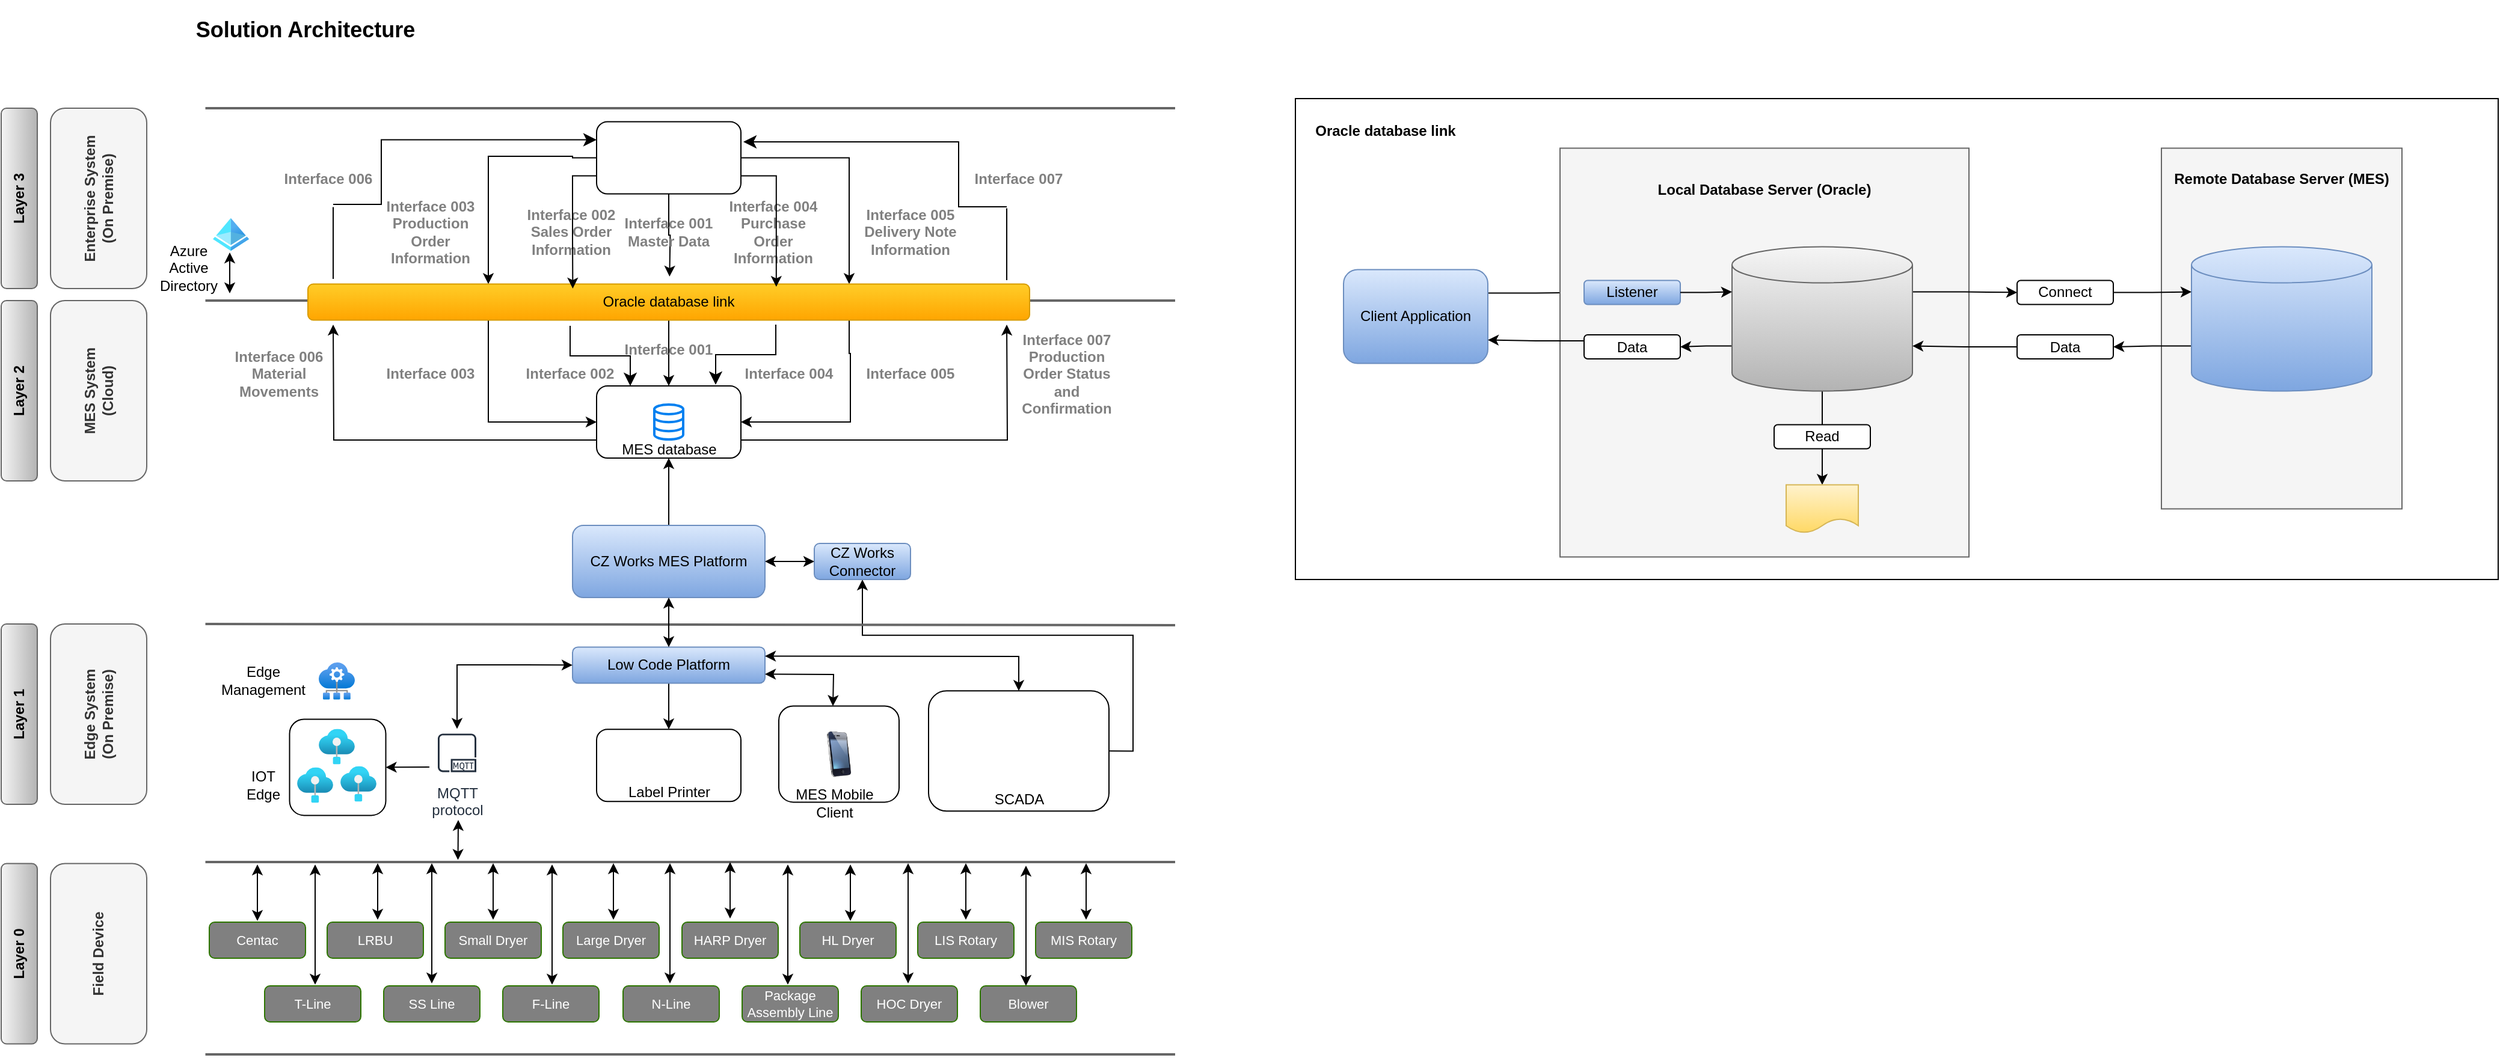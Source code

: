 <mxfile version="22.1.21" type="github">
  <diagram name="Page-1" id="n18I0JyYfu6RUbQH0uIh">
    <mxGraphModel dx="2438" dy="908" grid="1" gridSize="10" guides="1" tooltips="1" connect="1" arrows="1" fold="1" page="1" pageScale="1" pageWidth="850" pageHeight="1100" math="0" shadow="0">
      <root>
        <mxCell id="0" />
        <mxCell id="1" parent="0" />
        <mxCell id="UIRjT50bGWX6QUdioiWT-106" style="edgeStyle=orthogonalEdgeStyle;rounded=0;orthogonalLoop=1;jettySize=auto;html=1;exitX=1;exitY=0.5;exitDx=0;exitDy=0;entryX=0.5;entryY=1;entryDx=0;entryDy=0;" parent="1" source="UIRjT50bGWX6QUdioiWT-101" target="UIRjT50bGWX6QUdioiWT-98" edge="1">
          <mxGeometry relative="1" as="geometry" />
        </mxCell>
        <mxCell id="UIRjT50bGWX6QUdioiWT-101" value="" style="rounded=1;whiteSpace=wrap;html=1;" parent="1" vertex="1">
          <mxGeometry x="695" y="614.655" width="150" height="100" as="geometry" />
        </mxCell>
        <mxCell id="UIRjT50bGWX6QUdioiWT-88" value="" style="rounded=1;whiteSpace=wrap;html=1;" parent="1" vertex="1">
          <mxGeometry x="570.5" y="627.22" width="100" height="80" as="geometry" />
        </mxCell>
        <mxCell id="UIRjT50bGWX6QUdioiWT-83" value="" style="rounded=1;whiteSpace=wrap;html=1;" parent="1" vertex="1">
          <mxGeometry x="419" y="646.63" width="120" height="60" as="geometry" />
        </mxCell>
        <mxCell id="UIRjT50bGWX6QUdioiWT-77" value="" style="rounded=1;whiteSpace=wrap;html=1;" parent="1" vertex="1">
          <mxGeometry x="163.75" y="638.22" width="80" height="80" as="geometry" />
        </mxCell>
        <mxCell id="UIRjT50bGWX6QUdioiWT-27" value="" style="rounded=1;whiteSpace=wrap;html=1;" parent="1" vertex="1">
          <mxGeometry x="419" y="361" width="120" height="60" as="geometry" />
        </mxCell>
        <mxCell id="8CCOFAVzynP7vzi5a52P-76" value="MES database" style="text;html=1;strokeColor=none;fillColor=none;align=center;verticalAlign=middle;whiteSpace=wrap;rounded=0;" parent="1" vertex="1">
          <mxGeometry x="438.5" y="399" width="81" height="30" as="geometry" />
        </mxCell>
        <mxCell id="UIRjT50bGWX6QUdioiWT-47" style="edgeStyle=orthogonalEdgeStyle;rounded=0;orthogonalLoop=1;jettySize=auto;html=1;exitX=0;exitY=0.75;exitDx=0;exitDy=0;" parent="1" source="UIRjT50bGWX6QUdioiWT-27" edge="1">
          <mxGeometry relative="1" as="geometry">
            <mxPoint x="200" y="310" as="targetPoint" />
          </mxGeometry>
        </mxCell>
        <mxCell id="UIRjT50bGWX6QUdioiWT-48" style="edgeStyle=orthogonalEdgeStyle;rounded=0;orthogonalLoop=1;jettySize=auto;html=1;exitX=1;exitY=0.75;exitDx=0;exitDy=0;" parent="1" source="UIRjT50bGWX6QUdioiWT-27" edge="1">
          <mxGeometry relative="1" as="geometry">
            <mxPoint x="760" y="310" as="targetPoint" />
          </mxGeometry>
        </mxCell>
        <mxCell id="UIRjT50bGWX6QUdioiWT-10" style="edgeStyle=orthogonalEdgeStyle;rounded=0;orthogonalLoop=1;jettySize=auto;html=1;exitX=0.5;exitY=1;exitDx=0;exitDy=0;" parent="1" source="8CCOFAVzynP7vzi5a52P-56" edge="1">
          <mxGeometry relative="1" as="geometry">
            <mxPoint x="479.667" y="270" as="targetPoint" />
          </mxGeometry>
        </mxCell>
        <mxCell id="UIRjT50bGWX6QUdioiWT-13" style="edgeStyle=orthogonalEdgeStyle;rounded=0;orthogonalLoop=1;jettySize=auto;html=1;exitX=0;exitY=0.5;exitDx=0;exitDy=0;entryX=0.25;entryY=0;entryDx=0;entryDy=0;" parent="1" source="8CCOFAVzynP7vzi5a52P-56" target="8CCOFAVzynP7vzi5a52P-74" edge="1">
          <mxGeometry relative="1" as="geometry">
            <Array as="points">
              <mxPoint x="399" y="171" />
              <mxPoint x="330" y="170" />
            </Array>
          </mxGeometry>
        </mxCell>
        <mxCell id="UIRjT50bGWX6QUdioiWT-19" style="edgeStyle=orthogonalEdgeStyle;rounded=0;orthogonalLoop=1;jettySize=auto;html=1;exitX=1;exitY=0.5;exitDx=0;exitDy=0;entryX=0.75;entryY=0;entryDx=0;entryDy=0;" parent="1" source="8CCOFAVzynP7vzi5a52P-56" target="8CCOFAVzynP7vzi5a52P-74" edge="1">
          <mxGeometry relative="1" as="geometry" />
        </mxCell>
        <mxCell id="8CCOFAVzynP7vzi5a52P-56" value="" style="rounded=1;whiteSpace=wrap;html=1;" parent="1" vertex="1">
          <mxGeometry x="419" y="141.25" width="120" height="60" as="geometry" />
        </mxCell>
        <mxCell id="8CCOFAVzynP7vzi5a52P-57" value="" style="rounded=0;whiteSpace=wrap;html=1;" parent="1" vertex="1">
          <mxGeometry x="1000" y="122" width="1000" height="400" as="geometry" />
        </mxCell>
        <mxCell id="8CCOFAVzynP7vzi5a52P-58" value="" style="rounded=0;whiteSpace=wrap;html=1;fillColor=#f5f5f5;fontColor=#333333;strokeColor=#666666;" parent="1" vertex="1">
          <mxGeometry x="1720" y="163.25" width="200" height="300" as="geometry" />
        </mxCell>
        <mxCell id="8CCOFAVzynP7vzi5a52P-59" value="" style="shape=image;imageAspect=0;aspect=fixed;verticalLabelPosition=bottom;verticalAlign=top;image=https://ts1.cn.mm.bing.net/th?id=OIP-C.vIk953QoNniom3IRy0Hv0QHaE8&amp;w=306&amp;h=204&amp;c=8&amp;rs=1&amp;qlt=90&amp;o=6&amp;dpr=1.1&amp;pid=3.1&amp;rm=2;" parent="1" vertex="1">
          <mxGeometry x="439" y="144.58" width="80" height="53.34" as="geometry" />
        </mxCell>
        <mxCell id="8CCOFAVzynP7vzi5a52P-60" value="" style="endArrow=none;html=1;rounded=0;strokeWidth=2;fillColor=#f5f5f5;strokeColor=#666666;gradientColor=#b3b3b3;" parent="1" edge="1">
          <mxGeometry width="50" height="50" relative="1" as="geometry">
            <mxPoint x="93.75" y="290" as="sourcePoint" />
            <mxPoint x="900" y="290" as="targetPoint" />
          </mxGeometry>
        </mxCell>
        <mxCell id="UIRjT50bGWX6QUdioiWT-70" style="edgeStyle=orthogonalEdgeStyle;rounded=0;orthogonalLoop=1;jettySize=auto;html=1;exitX=0.5;exitY=0;exitDx=0;exitDy=0;entryX=0.5;entryY=1;entryDx=0;entryDy=0;" parent="1" source="8CCOFAVzynP7vzi5a52P-61" target="UIRjT50bGWX6QUdioiWT-27" edge="1">
          <mxGeometry relative="1" as="geometry" />
        </mxCell>
        <mxCell id="8CCOFAVzynP7vzi5a52P-61" value="CZ Works MES Platform" style="rounded=1;whiteSpace=wrap;html=1;fillColor=#dae8fc;gradientColor=#7ea6e0;strokeColor=#6c8ebf;" parent="1" vertex="1">
          <mxGeometry x="399" y="477" width="160" height="60" as="geometry" />
        </mxCell>
        <mxCell id="8CCOFAVzynP7vzi5a52P-62" value="" style="endArrow=none;html=1;rounded=0;strokeWidth=2;fillColor=#f5f5f5;strokeColor=#666666;gradientColor=#b3b3b3;" parent="1" edge="1">
          <mxGeometry width="50" height="50" relative="1" as="geometry">
            <mxPoint x="93.75" y="559" as="sourcePoint" />
            <mxPoint x="900" y="560" as="targetPoint" />
          </mxGeometry>
        </mxCell>
        <mxCell id="8CCOFAVzynP7vzi5a52P-63" value="Layer 3" style="rounded=1;whiteSpace=wrap;html=1;rotation=-90;fontStyle=1;fillColor=#f5f5f5;gradientColor=#b3b3b3;strokeColor=#666666;" parent="1" vertex="1">
          <mxGeometry x="-136" y="190" width="150" height="30" as="geometry" />
        </mxCell>
        <mxCell id="8CCOFAVzynP7vzi5a52P-64" value="Layer 2" style="rounded=1;whiteSpace=wrap;html=1;rotation=-90;fontStyle=1;fillColor=#f5f5f5;gradientColor=#b3b3b3;strokeColor=#666666;" parent="1" vertex="1">
          <mxGeometry x="-136" y="350" width="150" height="30" as="geometry" />
        </mxCell>
        <mxCell id="8CCOFAVzynP7vzi5a52P-65" value="Layer 1" style="rounded=1;whiteSpace=wrap;html=1;rotation=-90;fontStyle=1;fillColor=#f5f5f5;gradientColor=#b3b3b3;strokeColor=#666666;" parent="1" vertex="1">
          <mxGeometry x="-136" y="619" width="150" height="30" as="geometry" />
        </mxCell>
        <mxCell id="8CCOFAVzynP7vzi5a52P-66" value="Layer 0" style="rounded=1;whiteSpace=wrap;html=1;rotation=-90;fontStyle=1;fillColor=#f5f5f5;gradientColor=#b3b3b3;strokeColor=#666666;" parent="1" vertex="1">
          <mxGeometry x="-136" y="818.25" width="150" height="30" as="geometry" />
        </mxCell>
        <mxCell id="8CCOFAVzynP7vzi5a52P-67" value="" style="endArrow=none;html=1;rounded=0;strokeWidth=2;fillColor=#f5f5f5;strokeColor=#666666;gradientColor=#b3b3b3;" parent="1" edge="1">
          <mxGeometry width="50" height="50" relative="1" as="geometry">
            <mxPoint x="93.75" y="757" as="sourcePoint" />
            <mxPoint x="900" y="757" as="targetPoint" />
          </mxGeometry>
        </mxCell>
        <mxCell id="8CCOFAVzynP7vzi5a52P-68" value="" style="endArrow=none;html=1;rounded=0;strokeWidth=2;fillColor=#f5f5f5;strokeColor=#666666;gradientColor=#b3b3b3;" parent="1" edge="1">
          <mxGeometry width="50" height="50" relative="1" as="geometry">
            <mxPoint x="93.75" y="917" as="sourcePoint" />
            <mxPoint x="900" y="917" as="targetPoint" />
          </mxGeometry>
        </mxCell>
        <mxCell id="8CCOFAVzynP7vzi5a52P-69" value="&lt;b&gt;&lt;font style=&quot;font-size: 18px;&quot;&gt;Solution Architecture&lt;/font&gt;&lt;/b&gt;" style="text;html=1;strokeColor=none;fillColor=none;align=center;verticalAlign=middle;whiteSpace=wrap;rounded=0;" parent="1" vertex="1">
          <mxGeometry x="77.25" y="40" width="200" height="50" as="geometry" />
        </mxCell>
        <mxCell id="8CCOFAVzynP7vzi5a52P-70" value="" style="endArrow=none;html=1;rounded=0;strokeWidth=2;fillColor=#f5f5f5;strokeColor=#666666;gradientColor=#b3b3b3;" parent="1" edge="1">
          <mxGeometry width="50" height="50" relative="1" as="geometry">
            <mxPoint x="93.75" y="130" as="sourcePoint" />
            <mxPoint x="900" y="130" as="targetPoint" />
          </mxGeometry>
        </mxCell>
        <mxCell id="8CCOFAVzynP7vzi5a52P-71" value="" style="image;aspect=fixed;html=1;points=[];align=center;fontSize=12;image=img/lib/azure2/identity/Azure_Active_Directory.svg;" parent="1" vertex="1">
          <mxGeometry x="100" y="221.25" width="30" height="27.43" as="geometry" />
        </mxCell>
        <mxCell id="8CCOFAVzynP7vzi5a52P-72" value="Azure Active Directory" style="text;html=1;strokeColor=none;fillColor=none;align=center;verticalAlign=middle;whiteSpace=wrap;rounded=0;" parent="1" vertex="1">
          <mxGeometry x="55" y="238.25" width="50" height="50" as="geometry" />
        </mxCell>
        <mxCell id="8CCOFAVzynP7vzi5a52P-73" value="" style="endArrow=classic;startArrow=classic;html=1;rounded=0;" parent="1" edge="1">
          <mxGeometry width="50" height="50" relative="1" as="geometry">
            <mxPoint x="114" y="283.96" as="sourcePoint" />
            <mxPoint x="114" y="249.96" as="targetPoint" />
          </mxGeometry>
        </mxCell>
        <mxCell id="UIRjT50bGWX6QUdioiWT-30" style="edgeStyle=orthogonalEdgeStyle;rounded=0;orthogonalLoop=1;jettySize=auto;html=1;exitX=0.5;exitY=1;exitDx=0;exitDy=0;entryX=0.5;entryY=0;entryDx=0;entryDy=0;" parent="1" source="8CCOFAVzynP7vzi5a52P-74" target="UIRjT50bGWX6QUdioiWT-27" edge="1">
          <mxGeometry relative="1" as="geometry" />
        </mxCell>
        <mxCell id="UIRjT50bGWX6QUdioiWT-33" style="edgeStyle=orthogonalEdgeStyle;rounded=0;orthogonalLoop=1;jettySize=auto;html=1;exitX=0.25;exitY=1;exitDx=0;exitDy=0;entryX=0;entryY=0.5;entryDx=0;entryDy=0;" parent="1" source="8CCOFAVzynP7vzi5a52P-74" target="UIRjT50bGWX6QUdioiWT-27" edge="1">
          <mxGeometry relative="1" as="geometry" />
        </mxCell>
        <mxCell id="UIRjT50bGWX6QUdioiWT-36" style="edgeStyle=orthogonalEdgeStyle;rounded=0;orthogonalLoop=1;jettySize=auto;html=1;exitX=0.75;exitY=1;exitDx=0;exitDy=0;entryX=1;entryY=0.5;entryDx=0;entryDy=0;" parent="1" source="8CCOFAVzynP7vzi5a52P-74" target="UIRjT50bGWX6QUdioiWT-27" edge="1">
          <mxGeometry relative="1" as="geometry">
            <Array as="points">
              <mxPoint x="629" y="334" />
              <mxPoint x="630" y="391" />
            </Array>
          </mxGeometry>
        </mxCell>
        <mxCell id="8CCOFAVzynP7vzi5a52P-74" value="Oracle database link" style="rounded=1;whiteSpace=wrap;html=1;fillColor=#ffcd28;strokeColor=#d79b00;gradientColor=#ffa500;" parent="1" vertex="1">
          <mxGeometry x="179" y="276.25" width="600" height="30" as="geometry" />
        </mxCell>
        <mxCell id="8CCOFAVzynP7vzi5a52P-75" value="" style="html=1;verticalLabelPosition=bottom;align=center;labelBackgroundColor=#ffffff;verticalAlign=top;strokeWidth=2;strokeColor=#0080F0;shadow=0;dashed=0;shape=mxgraph.ios7.icons.data;" parent="1" vertex="1">
          <mxGeometry x="467" y="376.45" width="24" height="29.1" as="geometry" />
        </mxCell>
        <mxCell id="8CCOFAVzynP7vzi5a52P-77" style="edgeStyle=orthogonalEdgeStyle;rounded=0;orthogonalLoop=1;jettySize=auto;html=1;exitX=1;exitY=0.25;exitDx=0;exitDy=0;entryX=0;entryY=0.5;entryDx=0;entryDy=0;" parent="1" source="8CCOFAVzynP7vzi5a52P-78" target="8CCOFAVzynP7vzi5a52P-91" edge="1">
          <mxGeometry relative="1" as="geometry" />
        </mxCell>
        <mxCell id="8CCOFAVzynP7vzi5a52P-78" value="Client Application" style="rounded=1;whiteSpace=wrap;html=1;fillColor=#dae8fc;gradientColor=#7ea6e0;strokeColor=#6c8ebf;" parent="1" vertex="1">
          <mxGeometry x="1040" y="264.25" width="120" height="78" as="geometry" />
        </mxCell>
        <mxCell id="8CCOFAVzynP7vzi5a52P-79" value="" style="rounded=0;whiteSpace=wrap;html=1;fillColor=#f5f5f5;fontColor=#333333;strokeColor=#666666;" parent="1" vertex="1">
          <mxGeometry x="1220" y="163.25" width="340" height="340" as="geometry" />
        </mxCell>
        <mxCell id="8CCOFAVzynP7vzi5a52P-80" style="edgeStyle=orthogonalEdgeStyle;rounded=0;orthogonalLoop=1;jettySize=auto;html=1;exitX=1;exitY=0;exitDx=0;exitDy=37.5;exitPerimeter=0;entryX=0;entryY=0.5;entryDx=0;entryDy=0;" parent="1" source="8CCOFAVzynP7vzi5a52P-83" target="8CCOFAVzynP7vzi5a52P-88" edge="1">
          <mxGeometry relative="1" as="geometry" />
        </mxCell>
        <mxCell id="8CCOFAVzynP7vzi5a52P-81" style="edgeStyle=orthogonalEdgeStyle;rounded=0;orthogonalLoop=1;jettySize=auto;html=1;exitX=0;exitY=0;exitDx=0;exitDy=82.5;exitPerimeter=0;entryX=1;entryY=0.5;entryDx=0;entryDy=0;" parent="1" source="8CCOFAVzynP7vzi5a52P-83" target="8CCOFAVzynP7vzi5a52P-93" edge="1">
          <mxGeometry relative="1" as="geometry" />
        </mxCell>
        <mxCell id="8CCOFAVzynP7vzi5a52P-82" style="edgeStyle=orthogonalEdgeStyle;rounded=0;orthogonalLoop=1;jettySize=auto;html=1;exitX=0.5;exitY=1;exitDx=0;exitDy=0;exitPerimeter=0;entryX=0.5;entryY=0;entryDx=0;entryDy=0;" parent="1" source="8CCOFAVzynP7vzi5a52P-83" target="8CCOFAVzynP7vzi5a52P-96" edge="1">
          <mxGeometry relative="1" as="geometry" />
        </mxCell>
        <mxCell id="8CCOFAVzynP7vzi5a52P-83" value="" style="shape=cylinder3;whiteSpace=wrap;html=1;boundedLbl=1;backgroundOutline=1;size=15;fillColor=#f5f5f5;strokeColor=#666666;gradientColor=#b3b3b3;" parent="1" vertex="1">
          <mxGeometry x="1363" y="245.25" width="150" height="120" as="geometry" />
        </mxCell>
        <mxCell id="8CCOFAVzynP7vzi5a52P-84" style="edgeStyle=orthogonalEdgeStyle;rounded=0;orthogonalLoop=1;jettySize=auto;html=1;exitX=0;exitY=0;exitDx=0;exitDy=82.5;exitPerimeter=0;" parent="1" source="8CCOFAVzynP7vzi5a52P-85" target="8CCOFAVzynP7vzi5a52P-89" edge="1">
          <mxGeometry relative="1" as="geometry" />
        </mxCell>
        <mxCell id="8CCOFAVzynP7vzi5a52P-85" value="" style="shape=cylinder3;whiteSpace=wrap;html=1;boundedLbl=1;backgroundOutline=1;size=15;fillColor=#dae8fc;gradientColor=#7ea6e0;strokeColor=#6c8ebf;" parent="1" vertex="1">
          <mxGeometry x="1745" y="245.25" width="150" height="120" as="geometry" />
        </mxCell>
        <mxCell id="8CCOFAVzynP7vzi5a52P-86" value="&lt;b&gt;Remote Database Server (MES)&lt;/b&gt;" style="text;html=1;strokeColor=none;fillColor=none;align=center;verticalAlign=middle;whiteSpace=wrap;rounded=0;" parent="1" vertex="1">
          <mxGeometry x="1725" y="174.25" width="190" height="30" as="geometry" />
        </mxCell>
        <mxCell id="8CCOFAVzynP7vzi5a52P-87" value="&lt;b&gt;Local Database Server (Oracle)&lt;/b&gt;" style="text;html=1;strokeColor=none;fillColor=none;align=center;verticalAlign=middle;whiteSpace=wrap;rounded=0;" parent="1" vertex="1">
          <mxGeometry x="1295" y="183.25" width="190" height="30" as="geometry" />
        </mxCell>
        <mxCell id="8CCOFAVzynP7vzi5a52P-88" value="Connect" style="rounded=1;whiteSpace=wrap;html=1;" parent="1" vertex="1">
          <mxGeometry x="1600" y="273.25" width="80" height="20" as="geometry" />
        </mxCell>
        <mxCell id="8CCOFAVzynP7vzi5a52P-89" value="Data" style="rounded=1;whiteSpace=wrap;html=1;" parent="1" vertex="1">
          <mxGeometry x="1600" y="318.5" width="80" height="20" as="geometry" />
        </mxCell>
        <mxCell id="8CCOFAVzynP7vzi5a52P-90" style="edgeStyle=orthogonalEdgeStyle;rounded=0;orthogonalLoop=1;jettySize=auto;html=1;exitX=1;exitY=0.5;exitDx=0;exitDy=0;entryX=0;entryY=0;entryDx=0;entryDy=37.5;entryPerimeter=0;" parent="1" source="8CCOFAVzynP7vzi5a52P-88" target="8CCOFAVzynP7vzi5a52P-85" edge="1">
          <mxGeometry relative="1" as="geometry" />
        </mxCell>
        <mxCell id="8CCOFAVzynP7vzi5a52P-91" value="Listener" style="rounded=1;whiteSpace=wrap;html=1;fillColor=#dae8fc;gradientColor=#7ea6e0;strokeColor=#6c8ebf;" parent="1" vertex="1">
          <mxGeometry x="1240" y="273.25" width="80" height="20" as="geometry" />
        </mxCell>
        <mxCell id="8CCOFAVzynP7vzi5a52P-92" style="edgeStyle=orthogonalEdgeStyle;rounded=0;orthogonalLoop=1;jettySize=auto;html=1;exitX=0;exitY=0.25;exitDx=0;exitDy=0;entryX=1;entryY=0.75;entryDx=0;entryDy=0;" parent="1" source="8CCOFAVzynP7vzi5a52P-93" target="8CCOFAVzynP7vzi5a52P-78" edge="1">
          <mxGeometry relative="1" as="geometry" />
        </mxCell>
        <mxCell id="8CCOFAVzynP7vzi5a52P-93" value="Data" style="rounded=1;whiteSpace=wrap;html=1;" parent="1" vertex="1">
          <mxGeometry x="1240" y="318.5" width="80" height="20" as="geometry" />
        </mxCell>
        <mxCell id="8CCOFAVzynP7vzi5a52P-94" style="edgeStyle=orthogonalEdgeStyle;rounded=0;orthogonalLoop=1;jettySize=auto;html=1;exitX=0;exitY=0.5;exitDx=0;exitDy=0;entryX=1;entryY=0;entryDx=0;entryDy=82.5;entryPerimeter=0;" parent="1" source="8CCOFAVzynP7vzi5a52P-89" target="8CCOFAVzynP7vzi5a52P-83" edge="1">
          <mxGeometry relative="1" as="geometry" />
        </mxCell>
        <mxCell id="8CCOFAVzynP7vzi5a52P-95" style="edgeStyle=orthogonalEdgeStyle;rounded=0;orthogonalLoop=1;jettySize=auto;html=1;exitX=1;exitY=0.5;exitDx=0;exitDy=0;entryX=0;entryY=0;entryDx=0;entryDy=37.5;entryPerimeter=0;" parent="1" source="8CCOFAVzynP7vzi5a52P-91" target="8CCOFAVzynP7vzi5a52P-83" edge="1">
          <mxGeometry relative="1" as="geometry" />
        </mxCell>
        <mxCell id="8CCOFAVzynP7vzi5a52P-96" value="" style="shape=document;whiteSpace=wrap;html=1;boundedLbl=1;fillColor=#fff2cc;strokeColor=#d6b656;gradientColor=#ffd966;" parent="1" vertex="1">
          <mxGeometry x="1408" y="443.25" width="60" height="40" as="geometry" />
        </mxCell>
        <mxCell id="8CCOFAVzynP7vzi5a52P-97" value="Read" style="rounded=1;whiteSpace=wrap;html=1;" parent="1" vertex="1">
          <mxGeometry x="1398" y="393.25" width="80" height="20" as="geometry" />
        </mxCell>
        <mxCell id="8CCOFAVzynP7vzi5a52P-98" value="&lt;b&gt;Oracle database link&lt;/b&gt;" style="text;html=1;strokeColor=none;fillColor=none;align=center;verticalAlign=middle;whiteSpace=wrap;rounded=0;" parent="1" vertex="1">
          <mxGeometry x="1010" y="134" width="130" height="30" as="geometry" />
        </mxCell>
        <mxCell id="8CCOFAVzynP7vzi5a52P-101" value="&lt;b&gt;Interface 002&lt;br&gt;Sales Order Information&lt;br&gt;&lt;/b&gt;" style="text;html=1;strokeColor=none;fillColor=none;align=center;verticalAlign=middle;whiteSpace=wrap;rounded=0;fontColor=#808080;" parent="1" vertex="1">
          <mxGeometry x="357.75" y="193.25" width="80" height="80" as="geometry" />
        </mxCell>
        <mxCell id="8CCOFAVzynP7vzi5a52P-103" value="&lt;b&gt;Interface 004&lt;br&gt;Purchase Order Information&lt;br&gt;&lt;/b&gt;" style="text;html=1;strokeColor=none;fillColor=none;align=center;verticalAlign=middle;whiteSpace=wrap;rounded=0;fontColor=#808080;" parent="1" vertex="1">
          <mxGeometry x="526" y="193.25" width="80" height="80" as="geometry" />
        </mxCell>
        <mxCell id="UIRjT50bGWX6QUdioiWT-1" value="&lt;b&gt;Interface 003&lt;br&gt;Production Order Information&lt;br&gt;&lt;/b&gt;" style="text;html=1;strokeColor=none;fillColor=none;align=center;verticalAlign=middle;whiteSpace=wrap;rounded=0;fontColor=#808080;" parent="1" vertex="1">
          <mxGeometry x="240.75" y="193.25" width="80" height="80" as="geometry" />
        </mxCell>
        <mxCell id="UIRjT50bGWX6QUdioiWT-2" value="&lt;b&gt;Interface 005&lt;br&gt;Delivery Note Information&lt;br&gt;&lt;/b&gt;" style="text;html=1;strokeColor=none;fillColor=none;align=center;verticalAlign=middle;whiteSpace=wrap;rounded=0;fontColor=#808080;" parent="1" vertex="1">
          <mxGeometry x="640" y="193.25" width="80" height="80" as="geometry" />
        </mxCell>
        <mxCell id="UIRjT50bGWX6QUdioiWT-3" value="&lt;b&gt;Interface 006&lt;br&gt;Material Movements&lt;br&gt;&lt;/b&gt;" style="text;html=1;strokeColor=none;fillColor=none;align=center;verticalAlign=middle;whiteSpace=wrap;rounded=0;fontColor=#808080;" parent="1" vertex="1">
          <mxGeometry x="115" y="310.55" width="80" height="80" as="geometry" />
        </mxCell>
        <mxCell id="UIRjT50bGWX6QUdioiWT-4" value="&lt;b&gt;Interface 007&lt;br&gt;Production Order Status and Confirmation&lt;br&gt;&lt;/b&gt;" style="text;html=1;strokeColor=none;fillColor=none;align=center;verticalAlign=middle;whiteSpace=wrap;rounded=0;fontColor=#808080;" parent="1" vertex="1">
          <mxGeometry x="770" y="310.55" width="80" height="80" as="geometry" />
        </mxCell>
        <mxCell id="8CCOFAVzynP7vzi5a52P-99" value="&lt;b&gt;Interface 001&lt;br&gt;Master Data&lt;/b&gt;" style="text;html=1;strokeColor=none;fillColor=none;align=center;verticalAlign=middle;whiteSpace=wrap;rounded=0;fontColor=#808080;" parent="1" vertex="1">
          <mxGeometry x="439" y="193.25" width="80" height="80" as="geometry" />
        </mxCell>
        <mxCell id="UIRjT50bGWX6QUdioiWT-11" style="edgeStyle=orthogonalEdgeStyle;rounded=0;orthogonalLoop=1;jettySize=auto;html=1;exitX=0;exitY=0.75;exitDx=0;exitDy=0;entryX=0.367;entryY=0.125;entryDx=0;entryDy=0;entryPerimeter=0;" parent="1" source="8CCOFAVzynP7vzi5a52P-56" target="8CCOFAVzynP7vzi5a52P-74" edge="1">
          <mxGeometry relative="1" as="geometry" />
        </mxCell>
        <mxCell id="UIRjT50bGWX6QUdioiWT-16" style="edgeStyle=orthogonalEdgeStyle;rounded=0;orthogonalLoop=1;jettySize=auto;html=1;exitX=1;exitY=0.75;exitDx=0;exitDy=0;entryX=0.649;entryY=0.077;entryDx=0;entryDy=0;entryPerimeter=0;" parent="1" source="8CCOFAVzynP7vzi5a52P-56" target="8CCOFAVzynP7vzi5a52P-74" edge="1">
          <mxGeometry relative="1" as="geometry" />
        </mxCell>
        <mxCell id="UIRjT50bGWX6QUdioiWT-24" value="&lt;b&gt;Interface 001&lt;br&gt;&lt;/b&gt;" style="text;html=1;strokeColor=none;fillColor=none;align=center;verticalAlign=middle;whiteSpace=wrap;rounded=0;fontColor=#808080;" parent="1" vertex="1">
          <mxGeometry x="439" y="291.25" width="80" height="80" as="geometry" />
        </mxCell>
        <mxCell id="UIRjT50bGWX6QUdioiWT-34" value="&lt;b&gt;Interface 003&lt;br&gt;&lt;/b&gt;" style="text;html=1;strokeColor=none;fillColor=none;align=center;verticalAlign=middle;whiteSpace=wrap;rounded=0;fontColor=#808080;" parent="1" vertex="1">
          <mxGeometry x="240.75" y="310.55" width="80" height="80" as="geometry" />
        </mxCell>
        <mxCell id="UIRjT50bGWX6QUdioiWT-37" value="&lt;b&gt;Interface 005&lt;br&gt;&lt;/b&gt;" style="text;html=1;strokeColor=none;fillColor=none;align=center;verticalAlign=middle;whiteSpace=wrap;rounded=0;fontColor=#808080;" parent="1" vertex="1">
          <mxGeometry x="640" y="310.55" width="80" height="80" as="geometry" />
        </mxCell>
        <mxCell id="UIRjT50bGWX6QUdioiWT-40" value="" style="edgeStyle=elbowEdgeStyle;elbow=vertical;endArrow=classic;html=1;curved=0;rounded=0;endSize=8;startSize=8;" parent="1" edge="1">
          <mxGeometry width="50" height="50" relative="1" as="geometry">
            <mxPoint x="568" y="310" as="sourcePoint" />
            <mxPoint x="518" y="360" as="targetPoint" />
          </mxGeometry>
        </mxCell>
        <mxCell id="UIRjT50bGWX6QUdioiWT-41" value="&lt;b&gt;Interface 004&lt;br&gt;&lt;/b&gt;" style="text;html=1;strokeColor=none;fillColor=none;align=center;verticalAlign=middle;whiteSpace=wrap;rounded=0;fontColor=#808080;" parent="1" vertex="1">
          <mxGeometry x="539" y="310.55" width="80" height="80" as="geometry" />
        </mxCell>
        <mxCell id="UIRjT50bGWX6QUdioiWT-42" value="" style="edgeStyle=elbowEdgeStyle;elbow=vertical;endArrow=classic;html=1;curved=0;rounded=0;endSize=8;startSize=8;" parent="1" edge="1">
          <mxGeometry width="50" height="50" relative="1" as="geometry">
            <mxPoint x="397" y="311" as="sourcePoint" />
            <mxPoint x="447" y="361" as="targetPoint" />
          </mxGeometry>
        </mxCell>
        <mxCell id="UIRjT50bGWX6QUdioiWT-43" value="&lt;b&gt;Interface 002&lt;br&gt;&lt;/b&gt;" style="text;html=1;strokeColor=none;fillColor=none;align=center;verticalAlign=middle;whiteSpace=wrap;rounded=0;fontColor=#808080;" parent="1" vertex="1">
          <mxGeometry x="357" y="310.55" width="80" height="80" as="geometry" />
        </mxCell>
        <mxCell id="UIRjT50bGWX6QUdioiWT-52" value="" style="edgeStyle=elbowEdgeStyle;elbow=horizontal;endArrow=classic;html=1;curved=0;rounded=0;endSize=8;startSize=8;entryX=0;entryY=0.25;entryDx=0;entryDy=0;" parent="1" target="8CCOFAVzynP7vzi5a52P-56" edge="1">
          <mxGeometry width="50" height="50" relative="1" as="geometry">
            <mxPoint x="200" y="210" as="sourcePoint" />
            <mxPoint x="245" y="160" as="targetPoint" />
            <Array as="points">
              <mxPoint x="240" y="180" />
            </Array>
          </mxGeometry>
        </mxCell>
        <mxCell id="UIRjT50bGWX6QUdioiWT-53" value="" style="endArrow=none;html=1;rounded=0;entryX=0;entryY=0;entryDx=0;entryDy=0;" parent="1" edge="1">
          <mxGeometry width="50" height="50" relative="1" as="geometry">
            <mxPoint x="200" y="272" as="sourcePoint" />
            <mxPoint x="200" y="212.28" as="targetPoint" />
          </mxGeometry>
        </mxCell>
        <mxCell id="UIRjT50bGWX6QUdioiWT-54" value="" style="endArrow=none;html=1;rounded=0;entryX=0;entryY=0;entryDx=0;entryDy=0;" parent="1" edge="1">
          <mxGeometry width="50" height="50" relative="1" as="geometry">
            <mxPoint x="760" y="273" as="sourcePoint" />
            <mxPoint x="760" y="213.28" as="targetPoint" />
          </mxGeometry>
        </mxCell>
        <mxCell id="UIRjT50bGWX6QUdioiWT-55" value="" style="edgeStyle=elbowEdgeStyle;elbow=horizontal;endArrow=classic;html=1;curved=0;rounded=0;endSize=8;startSize=8;entryX=0;entryY=0.25;entryDx=0;entryDy=0;" parent="1" edge="1">
          <mxGeometry width="50" height="50" relative="1" as="geometry">
            <mxPoint x="760" y="212" as="sourcePoint" />
            <mxPoint x="541" y="158" as="targetPoint" />
            <Array as="points">
              <mxPoint x="720" y="182" />
            </Array>
          </mxGeometry>
        </mxCell>
        <mxCell id="UIRjT50bGWX6QUdioiWT-56" value="&lt;b&gt;Interface 006&lt;br&gt;&lt;/b&gt;" style="text;html=1;strokeColor=none;fillColor=none;align=center;verticalAlign=middle;whiteSpace=wrap;rounded=0;fontColor=#808080;" parent="1" vertex="1">
          <mxGeometry x="156" y="149.25" width="80" height="80" as="geometry" />
        </mxCell>
        <mxCell id="UIRjT50bGWX6QUdioiWT-57" value="&lt;b&gt;Interface 007&lt;br&gt;&lt;/b&gt;" style="text;html=1;strokeColor=none;fillColor=none;align=center;verticalAlign=middle;whiteSpace=wrap;rounded=0;fontColor=#808080;" parent="1" vertex="1">
          <mxGeometry x="730" y="149.25" width="80" height="80" as="geometry" />
        </mxCell>
        <mxCell id="UIRjT50bGWX6QUdioiWT-58" value="Enterprise System&lt;br&gt;(On Premise)" style="rounded=1;whiteSpace=wrap;html=1;rotation=-90;fontStyle=1;fillColor=#f5f5f5;strokeColor=#666666;fontColor=#333333;" parent="1" vertex="1">
          <mxGeometry x="-70" y="165" width="150" height="80" as="geometry" />
        </mxCell>
        <mxCell id="UIRjT50bGWX6QUdioiWT-59" value="MES System&lt;br&gt;(Cloud)" style="rounded=1;whiteSpace=wrap;html=1;rotation=-90;fontStyle=1;fillColor=#f5f5f5;fontColor=#333333;strokeColor=#666666;" parent="1" vertex="1">
          <mxGeometry x="-70" y="325" width="150" height="80" as="geometry" />
        </mxCell>
        <mxCell id="UIRjT50bGWX6QUdioiWT-60" value="Edge System&lt;br&gt;(On Premise)" style="rounded=1;whiteSpace=wrap;html=1;rotation=-90;fontStyle=1;fillColor=#f5f5f5;fontColor=#333333;strokeColor=#666666;" parent="1" vertex="1">
          <mxGeometry x="-70" y="594" width="150" height="80" as="geometry" />
        </mxCell>
        <mxCell id="UIRjT50bGWX6QUdioiWT-61" value="Field Device" style="rounded=1;whiteSpace=wrap;html=1;rotation=-90;fontStyle=1;fillColor=#f5f5f5;fontColor=#333333;strokeColor=#666666;" parent="1" vertex="1">
          <mxGeometry x="-70" y="793.25" width="150" height="80" as="geometry" />
        </mxCell>
        <mxCell id="UIRjT50bGWX6QUdioiWT-71" value="" style="image;aspect=fixed;html=1;points=[];align=center;fontSize=12;image=img/lib/azure2/preview/IoT_Edge.svg;" parent="1" vertex="1">
          <mxGeometry x="170" y="678.22" width="30" height="29.56" as="geometry" />
        </mxCell>
        <mxCell id="UIRjT50bGWX6QUdioiWT-72" value="IOT Edge" style="text;html=1;strokeColor=none;fillColor=none;align=center;verticalAlign=middle;whiteSpace=wrap;rounded=0;" parent="1" vertex="1">
          <mxGeometry x="117" y="668" width="50" height="50" as="geometry" />
        </mxCell>
        <mxCell id="UIRjT50bGWX6QUdioiWT-73" value="" style="image;aspect=fixed;html=1;points=[];align=center;fontSize=12;image=img/lib/azure2/other/Edge_Management.svg;" parent="1" vertex="1">
          <mxGeometry x="188" y="591" width="30" height="30.91" as="geometry" />
        </mxCell>
        <mxCell id="UIRjT50bGWX6QUdioiWT-74" value="Edge Management" style="text;html=1;strokeColor=none;fillColor=none;align=center;verticalAlign=middle;whiteSpace=wrap;rounded=0;" parent="1" vertex="1">
          <mxGeometry x="102" y="581" width="80" height="50" as="geometry" />
        </mxCell>
        <mxCell id="UIRjT50bGWX6QUdioiWT-75" value="" style="image;aspect=fixed;html=1;points=[];align=center;fontSize=12;image=img/lib/azure2/preview/IoT_Edge.svg;" parent="1" vertex="1">
          <mxGeometry x="206" y="677.22" width="30" height="29.56" as="geometry" />
        </mxCell>
        <mxCell id="UIRjT50bGWX6QUdioiWT-76" value="" style="image;aspect=fixed;html=1;points=[];align=center;fontSize=12;image=img/lib/azure2/preview/IoT_Edge.svg;" parent="1" vertex="1">
          <mxGeometry x="188" y="646.22" width="30" height="29.56" as="geometry" />
        </mxCell>
        <mxCell id="UIRjT50bGWX6QUdioiWT-84" style="edgeStyle=orthogonalEdgeStyle;rounded=0;orthogonalLoop=1;jettySize=auto;html=1;exitX=0.5;exitY=1;exitDx=0;exitDy=0;entryX=0.5;entryY=0;entryDx=0;entryDy=0;" parent="1" source="UIRjT50bGWX6QUdioiWT-80" target="UIRjT50bGWX6QUdioiWT-83" edge="1">
          <mxGeometry relative="1" as="geometry" />
        </mxCell>
        <mxCell id="UIRjT50bGWX6QUdioiWT-80" value="Low Code Platform" style="rounded=1;whiteSpace=wrap;html=1;fillColor=#dae8fc;gradientColor=#7ea6e0;strokeColor=#6c8ebf;" parent="1" vertex="1">
          <mxGeometry x="399" y="578.22" width="160" height="30" as="geometry" />
        </mxCell>
        <mxCell id="UIRjT50bGWX6QUdioiWT-82" value="" style="shape=image;imageAspect=0;aspect=fixed;verticalLabelPosition=bottom;verticalAlign=top;image=https://www.zebra.cn/content/dam/zebra_dam/global/zcom-web-production/web-production-photography/product-cards/series/zt600-series-photography-product-right-3x2-3600.jpg.imgw.1920.192.jpg;" parent="1" vertex="1">
          <mxGeometry x="454" y="659.95" width="50" height="33.36" as="geometry" />
        </mxCell>
        <mxCell id="UIRjT50bGWX6QUdioiWT-85" value="Label Printer" style="text;html=1;strokeColor=none;fillColor=none;align=center;verticalAlign=middle;whiteSpace=wrap;rounded=0;" parent="1" vertex="1">
          <mxGeometry x="438.5" y="684" width="81" height="30" as="geometry" />
        </mxCell>
        <mxCell id="UIRjT50bGWX6QUdioiWT-86" value="" style="image;html=1;image=img/lib/clip_art/telecommunication/iPhone_128x128.png" parent="1" vertex="1">
          <mxGeometry x="610.5" y="627.22" width="20" height="80" as="geometry" />
        </mxCell>
        <mxCell id="UIRjT50bGWX6QUdioiWT-89" value="MES Mobile Client" style="text;html=1;strokeColor=none;fillColor=none;align=center;verticalAlign=middle;whiteSpace=wrap;rounded=0;" parent="1" vertex="1">
          <mxGeometry x="567" y="693.22" width="100" height="30" as="geometry" />
        </mxCell>
        <mxCell id="UIRjT50bGWX6QUdioiWT-98" value="CZ Works Connector" style="rounded=1;whiteSpace=wrap;html=1;fillColor=#dae8fc;gradientColor=#7ea6e0;strokeColor=#6c8ebf;" parent="1" vertex="1">
          <mxGeometry x="600" y="492" width="80" height="30" as="geometry" />
        </mxCell>
        <mxCell id="UIRjT50bGWX6QUdioiWT-100" value="" style="shape=image;imageAspect=0;aspect=fixed;verticalLabelPosition=bottom;verticalAlign=top;image=https://www.onlogic.com/company/io-hub/wp-content/uploads/2020/09/Ignition-3.jpg;" parent="1" vertex="1">
          <mxGeometry x="720" y="636" width="100" height="57.31" as="geometry" />
        </mxCell>
        <mxCell id="UIRjT50bGWX6QUdioiWT-102" value="SCADA" style="text;html=1;strokeColor=none;fillColor=none;align=center;verticalAlign=middle;whiteSpace=wrap;rounded=0;" parent="1" vertex="1">
          <mxGeometry x="730" y="689.66" width="81" height="30" as="geometry" />
        </mxCell>
        <mxCell id="UIRjT50bGWX6QUdioiWT-104" value="" style="endArrow=classic;startArrow=classic;html=1;rounded=0;exitX=0.25;exitY=0;exitDx=0;exitDy=0;entryX=1;entryY=0.75;entryDx=0;entryDy=0;" parent="1" source="UIRjT50bGWX6QUdioiWT-86" target="UIRjT50bGWX6QUdioiWT-80" edge="1">
          <mxGeometry width="50" height="50" relative="1" as="geometry">
            <mxPoint x="390" y="550" as="sourcePoint" />
            <mxPoint x="440" y="500" as="targetPoint" />
            <Array as="points">
              <mxPoint x="616" y="601" />
            </Array>
          </mxGeometry>
        </mxCell>
        <mxCell id="UIRjT50bGWX6QUdioiWT-105" value="" style="endArrow=classic;startArrow=classic;html=1;rounded=0;exitX=0.5;exitY=0;exitDx=0;exitDy=0;entryX=1;entryY=0.25;entryDx=0;entryDy=0;" parent="1" source="UIRjT50bGWX6QUdioiWT-101" target="UIRjT50bGWX6QUdioiWT-80" edge="1">
          <mxGeometry width="50" height="50" relative="1" as="geometry">
            <mxPoint x="390" y="550" as="sourcePoint" />
            <mxPoint x="440" y="500" as="targetPoint" />
            <Array as="points">
              <mxPoint x="770" y="586" />
            </Array>
          </mxGeometry>
        </mxCell>
        <mxCell id="UIRjT50bGWX6QUdioiWT-107" value="" style="endArrow=classic;startArrow=classic;html=1;rounded=0;exitX=0;exitY=0.5;exitDx=0;exitDy=0;entryX=1;entryY=0.5;entryDx=0;entryDy=0;" parent="1" source="UIRjT50bGWX6QUdioiWT-98" target="8CCOFAVzynP7vzi5a52P-61" edge="1">
          <mxGeometry width="50" height="50" relative="1" as="geometry">
            <mxPoint x="400" y="510" as="sourcePoint" />
            <mxPoint x="450" y="460" as="targetPoint" />
          </mxGeometry>
        </mxCell>
        <mxCell id="UIRjT50bGWX6QUdioiWT-109" value="Centac" style="rounded=1;whiteSpace=wrap;html=1;fillColor=#808080;strokeColor=#2D7600;fontColor=#ffffff;fontSize=11;" parent="1" vertex="1">
          <mxGeometry x="97" y="807" width="80" height="30" as="geometry" />
        </mxCell>
        <mxCell id="UIRjT50bGWX6QUdioiWT-110" value="LRBU" style="rounded=1;whiteSpace=wrap;html=1;fillColor=#808080;strokeColor=#2D7600;fontColor=#ffffff;fontSize=11;" parent="1" vertex="1">
          <mxGeometry x="195" y="807" width="80" height="30" as="geometry" />
        </mxCell>
        <mxCell id="UIRjT50bGWX6QUdioiWT-111" value="Small Dryer" style="rounded=1;whiteSpace=wrap;html=1;fillColor=#808080;strokeColor=#2D7600;fontColor=#ffffff;fontSize=11;" parent="1" vertex="1">
          <mxGeometry x="293" y="807" width="80" height="30" as="geometry" />
        </mxCell>
        <mxCell id="UIRjT50bGWX6QUdioiWT-112" value="Large Dryer" style="rounded=1;whiteSpace=wrap;html=1;fillColor=#808080;strokeColor=#2D7600;fontColor=#ffffff;fontSize=11;" parent="1" vertex="1">
          <mxGeometry x="391" y="807" width="80" height="30" as="geometry" />
        </mxCell>
        <mxCell id="UIRjT50bGWX6QUdioiWT-113" value="HARP Dryer" style="rounded=1;whiteSpace=wrap;html=1;fillColor=#808080;strokeColor=#2D7600;fontColor=#ffffff;fontSize=11;" parent="1" vertex="1">
          <mxGeometry x="490" y="807" width="80" height="30" as="geometry" />
        </mxCell>
        <mxCell id="UIRjT50bGWX6QUdioiWT-114" value="HL Dryer" style="rounded=1;whiteSpace=wrap;html=1;fillColor=#808080;strokeColor=#2D7600;fontColor=#ffffff;fontSize=11;" parent="1" vertex="1">
          <mxGeometry x="588" y="807" width="80" height="30" as="geometry" />
        </mxCell>
        <mxCell id="UIRjT50bGWX6QUdioiWT-115" value="LIS Rotary" style="rounded=1;whiteSpace=wrap;html=1;fillColor=#808080;strokeColor=#2D7600;fontColor=#ffffff;fontSize=11;" parent="1" vertex="1">
          <mxGeometry x="686" y="807" width="80" height="30" as="geometry" />
        </mxCell>
        <mxCell id="UIRjT50bGWX6QUdioiWT-116" value="MIS Rotary" style="rounded=1;whiteSpace=wrap;html=1;fillColor=#808080;strokeColor=#2D7600;fontColor=#ffffff;fontSize=11;" parent="1" vertex="1">
          <mxGeometry x="784" y="807" width="80" height="30" as="geometry" />
        </mxCell>
        <mxCell id="UIRjT50bGWX6QUdioiWT-117" value="T-Line" style="rounded=1;whiteSpace=wrap;html=1;fillColor=#808080;strokeColor=#2D7600;fontColor=#ffffff;fontSize=11;" parent="1" vertex="1">
          <mxGeometry x="143" y="860" width="80" height="30" as="geometry" />
        </mxCell>
        <mxCell id="UIRjT50bGWX6QUdioiWT-118" value="SS Line" style="rounded=1;whiteSpace=wrap;html=1;fillColor=#808080;strokeColor=#2D7600;fontColor=#ffffff;fontSize=11;" parent="1" vertex="1">
          <mxGeometry x="242" y="860" width="80" height="30" as="geometry" />
        </mxCell>
        <mxCell id="UIRjT50bGWX6QUdioiWT-119" value="F-Line" style="rounded=1;whiteSpace=wrap;html=1;fillColor=#808080;strokeColor=#2D7600;fontColor=#ffffff;fontSize=11;" parent="1" vertex="1">
          <mxGeometry x="341" y="860" width="80" height="30" as="geometry" />
        </mxCell>
        <mxCell id="UIRjT50bGWX6QUdioiWT-120" value="N-Line" style="rounded=1;whiteSpace=wrap;html=1;fillColor=#808080;strokeColor=#2D7600;fontColor=#ffffff;fontSize=11;" parent="1" vertex="1">
          <mxGeometry x="441" y="860" width="80" height="30" as="geometry" />
        </mxCell>
        <mxCell id="UIRjT50bGWX6QUdioiWT-121" value="Package Assembly Line" style="rounded=1;whiteSpace=wrap;html=1;fillColor=#808080;strokeColor=#2D7600;fontColor=#ffffff;fontSize=11;" parent="1" vertex="1">
          <mxGeometry x="540" y="860" width="80" height="30" as="geometry" />
        </mxCell>
        <mxCell id="UIRjT50bGWX6QUdioiWT-122" value="HOC Dryer" style="rounded=1;whiteSpace=wrap;html=1;fillColor=#808080;strokeColor=#2D7600;fontColor=#ffffff;fontSize=11;" parent="1" vertex="1">
          <mxGeometry x="639" y="860" width="80" height="30" as="geometry" />
        </mxCell>
        <mxCell id="UIRjT50bGWX6QUdioiWT-123" value="Blower" style="rounded=1;whiteSpace=wrap;html=1;fillColor=#808080;strokeColor=#2D7600;fontColor=#ffffff;fontSize=11;" parent="1" vertex="1">
          <mxGeometry x="738" y="860" width="80" height="30" as="geometry" />
        </mxCell>
        <mxCell id="UIRjT50bGWX6QUdioiWT-124" value="" style="endArrow=classic;startArrow=classic;html=1;rounded=0;exitX=0.5;exitY=0;exitDx=0;exitDy=0;" parent="1" edge="1">
          <mxGeometry width="50" height="50" relative="1" as="geometry">
            <mxPoint x="137" y="806" as="sourcePoint" />
            <mxPoint x="137" y="759" as="targetPoint" />
          </mxGeometry>
        </mxCell>
        <mxCell id="UIRjT50bGWX6QUdioiWT-125" value="" style="endArrow=classic;startArrow=classic;html=1;rounded=0;exitX=0.5;exitY=0;exitDx=0;exitDy=0;" parent="1" edge="1">
          <mxGeometry width="50" height="50" relative="1" as="geometry">
            <mxPoint x="237" y="805" as="sourcePoint" />
            <mxPoint x="237" y="758" as="targetPoint" />
          </mxGeometry>
        </mxCell>
        <mxCell id="UIRjT50bGWX6QUdioiWT-126" value="" style="endArrow=classic;startArrow=classic;html=1;rounded=0;exitX=0.5;exitY=0;exitDx=0;exitDy=0;" parent="1" edge="1">
          <mxGeometry width="50" height="50" relative="1" as="geometry">
            <mxPoint x="333" y="805" as="sourcePoint" />
            <mxPoint x="333" y="758" as="targetPoint" />
          </mxGeometry>
        </mxCell>
        <mxCell id="UIRjT50bGWX6QUdioiWT-127" value="" style="endArrow=classic;startArrow=classic;html=1;rounded=0;exitX=0.5;exitY=0;exitDx=0;exitDy=0;" parent="1" edge="1">
          <mxGeometry width="50" height="50" relative="1" as="geometry">
            <mxPoint x="433" y="805" as="sourcePoint" />
            <mxPoint x="433" y="758" as="targetPoint" />
          </mxGeometry>
        </mxCell>
        <mxCell id="UIRjT50bGWX6QUdioiWT-128" value="" style="endArrow=classic;startArrow=classic;html=1;rounded=0;exitX=0.5;exitY=0;exitDx=0;exitDy=0;" parent="1" edge="1">
          <mxGeometry width="50" height="50" relative="1" as="geometry">
            <mxPoint x="530" y="804" as="sourcePoint" />
            <mxPoint x="530" y="757" as="targetPoint" />
          </mxGeometry>
        </mxCell>
        <mxCell id="UIRjT50bGWX6QUdioiWT-129" value="" style="endArrow=classic;startArrow=classic;html=1;rounded=0;exitX=0.5;exitY=0;exitDx=0;exitDy=0;" parent="1" edge="1">
          <mxGeometry width="50" height="50" relative="1" as="geometry">
            <mxPoint x="630" y="806" as="sourcePoint" />
            <mxPoint x="630" y="759" as="targetPoint" />
          </mxGeometry>
        </mxCell>
        <mxCell id="UIRjT50bGWX6QUdioiWT-130" value="" style="endArrow=classic;startArrow=classic;html=1;rounded=0;exitX=0.5;exitY=0;exitDx=0;exitDy=0;" parent="1" edge="1">
          <mxGeometry width="50" height="50" relative="1" as="geometry">
            <mxPoint x="726" y="805" as="sourcePoint" />
            <mxPoint x="726" y="758" as="targetPoint" />
          </mxGeometry>
        </mxCell>
        <mxCell id="UIRjT50bGWX6QUdioiWT-131" value="" style="endArrow=classic;startArrow=classic;html=1;rounded=0;exitX=0.5;exitY=0;exitDx=0;exitDy=0;" parent="1" edge="1">
          <mxGeometry width="50" height="50" relative="1" as="geometry">
            <mxPoint x="826" y="805" as="sourcePoint" />
            <mxPoint x="826" y="758" as="targetPoint" />
          </mxGeometry>
        </mxCell>
        <mxCell id="UIRjT50bGWX6QUdioiWT-132" value="" style="endArrow=classic;startArrow=classic;html=1;rounded=0;exitX=0.5;exitY=0;exitDx=0;exitDy=0;" parent="1" edge="1">
          <mxGeometry width="50" height="50" relative="1" as="geometry">
            <mxPoint x="776" y="860" as="sourcePoint" />
            <mxPoint x="776" y="760" as="targetPoint" />
          </mxGeometry>
        </mxCell>
        <mxCell id="UIRjT50bGWX6QUdioiWT-133" value="" style="endArrow=classic;startArrow=classic;html=1;rounded=0;exitX=0.5;exitY=0;exitDx=0;exitDy=0;" parent="1" edge="1">
          <mxGeometry width="50" height="50" relative="1" as="geometry">
            <mxPoint x="678" y="858" as="sourcePoint" />
            <mxPoint x="678" y="758" as="targetPoint" />
          </mxGeometry>
        </mxCell>
        <mxCell id="UIRjT50bGWX6QUdioiWT-134" value="" style="endArrow=classic;startArrow=classic;html=1;rounded=0;exitX=0.5;exitY=0;exitDx=0;exitDy=0;" parent="1" edge="1">
          <mxGeometry width="50" height="50" relative="1" as="geometry">
            <mxPoint x="578" y="859" as="sourcePoint" />
            <mxPoint x="578" y="759" as="targetPoint" />
          </mxGeometry>
        </mxCell>
        <mxCell id="UIRjT50bGWX6QUdioiWT-135" value="" style="endArrow=classic;startArrow=classic;html=1;rounded=0;exitX=0.5;exitY=0;exitDx=0;exitDy=0;" parent="1" edge="1">
          <mxGeometry width="50" height="50" relative="1" as="geometry">
            <mxPoint x="480" y="858" as="sourcePoint" />
            <mxPoint x="480" y="758" as="targetPoint" />
          </mxGeometry>
        </mxCell>
        <mxCell id="UIRjT50bGWX6QUdioiWT-136" value="" style="endArrow=classic;startArrow=classic;html=1;rounded=0;exitX=0.5;exitY=0;exitDx=0;exitDy=0;" parent="1" edge="1">
          <mxGeometry width="50" height="50" relative="1" as="geometry">
            <mxPoint x="382" y="859" as="sourcePoint" />
            <mxPoint x="382" y="759" as="targetPoint" />
          </mxGeometry>
        </mxCell>
        <mxCell id="UIRjT50bGWX6QUdioiWT-137" value="" style="endArrow=classic;startArrow=classic;html=1;rounded=0;exitX=0.5;exitY=0;exitDx=0;exitDy=0;" parent="1" edge="1">
          <mxGeometry width="50" height="50" relative="1" as="geometry">
            <mxPoint x="282" y="858" as="sourcePoint" />
            <mxPoint x="282" y="758" as="targetPoint" />
          </mxGeometry>
        </mxCell>
        <mxCell id="UIRjT50bGWX6QUdioiWT-138" value="" style="endArrow=classic;startArrow=classic;html=1;rounded=0;exitX=0.5;exitY=0;exitDx=0;exitDy=0;" parent="1" edge="1">
          <mxGeometry width="50" height="50" relative="1" as="geometry">
            <mxPoint x="185" y="859" as="sourcePoint" />
            <mxPoint x="185" y="759" as="targetPoint" />
          </mxGeometry>
        </mxCell>
        <mxCell id="UIRjT50bGWX6QUdioiWT-142" value="MQTT&#xa;protocol" style="sketch=0;outlineConnect=0;fontColor=#232F3E;gradientColor=none;strokeColor=#232F3E;fillColor=#ffffff;dashed=0;verticalLabelPosition=bottom;verticalAlign=top;align=center;html=1;fontSize=12;fontStyle=0;aspect=fixed;shape=mxgraph.aws4.resourceIcon;resIcon=mxgraph.aws4.mqtt_protocol;" parent="1" vertex="1">
          <mxGeometry x="283" y="646.22" width="40" height="40" as="geometry" />
        </mxCell>
        <mxCell id="UIRjT50bGWX6QUdioiWT-144" value="" style="endArrow=classic;startArrow=classic;html=1;rounded=0;" parent="1" edge="1">
          <mxGeometry width="50" height="50" relative="1" as="geometry">
            <mxPoint x="303.75" y="755.22" as="sourcePoint" />
            <mxPoint x="304" y="722" as="targetPoint" />
          </mxGeometry>
        </mxCell>
        <mxCell id="UIRjT50bGWX6QUdioiWT-145" value="" style="endArrow=classic;startArrow=classic;html=1;rounded=0;entryX=0;entryY=0.5;entryDx=0;entryDy=0;" parent="1" source="UIRjT50bGWX6QUdioiWT-142" target="UIRjT50bGWX6QUdioiWT-80" edge="1">
          <mxGeometry width="50" height="50" relative="1" as="geometry">
            <mxPoint x="330" y="650" as="sourcePoint" />
            <mxPoint x="380" y="600" as="targetPoint" />
            <Array as="points">
              <mxPoint x="303" y="593" />
              <mxPoint x="360" y="593" />
            </Array>
          </mxGeometry>
        </mxCell>
        <mxCell id="UIRjT50bGWX6QUdioiWT-148" value="" style="endArrow=classic;html=1;rounded=0;entryX=1;entryY=0.5;entryDx=0;entryDy=0;" parent="1" target="UIRjT50bGWX6QUdioiWT-77" edge="1">
          <mxGeometry width="50" height="50" relative="1" as="geometry">
            <mxPoint x="280" y="678" as="sourcePoint" />
            <mxPoint x="380" y="600" as="targetPoint" />
          </mxGeometry>
        </mxCell>
        <mxCell id="xfGcPUuec1SOHUfd6bfw-1" value="" style="endArrow=classic;startArrow=classic;html=1;rounded=0;entryX=0.5;entryY=1;entryDx=0;entryDy=0;exitX=0.5;exitY=0;exitDx=0;exitDy=0;" edge="1" parent="1" source="UIRjT50bGWX6QUdioiWT-80" target="8CCOFAVzynP7vzi5a52P-61">
          <mxGeometry width="50" height="50" relative="1" as="geometry">
            <mxPoint x="290" y="700" as="sourcePoint" />
            <mxPoint x="340" y="650" as="targetPoint" />
          </mxGeometry>
        </mxCell>
      </root>
    </mxGraphModel>
  </diagram>
</mxfile>
